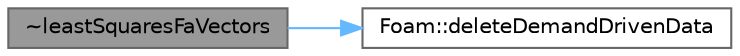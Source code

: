 digraph "~leastSquaresFaVectors"
{
 // LATEX_PDF_SIZE
  bgcolor="transparent";
  edge [fontname=Helvetica,fontsize=10,labelfontname=Helvetica,labelfontsize=10];
  node [fontname=Helvetica,fontsize=10,shape=box,height=0.2,width=0.4];
  rankdir="LR";
  Node1 [id="Node000001",label="~leastSquaresFaVectors",height=0.2,width=0.4,color="gray40", fillcolor="grey60", style="filled", fontcolor="black",tooltip=" "];
  Node1 -> Node2 [id="edge1_Node000001_Node000002",color="steelblue1",style="solid",tooltip=" "];
  Node2 [id="Node000002",label="Foam::deleteDemandDrivenData",height=0.2,width=0.4,color="grey40", fillcolor="white", style="filled",URL="$namespaceFoam.html#ae6c4f650fb225643e078ee7f026d1e54",tooltip=" "];
}
